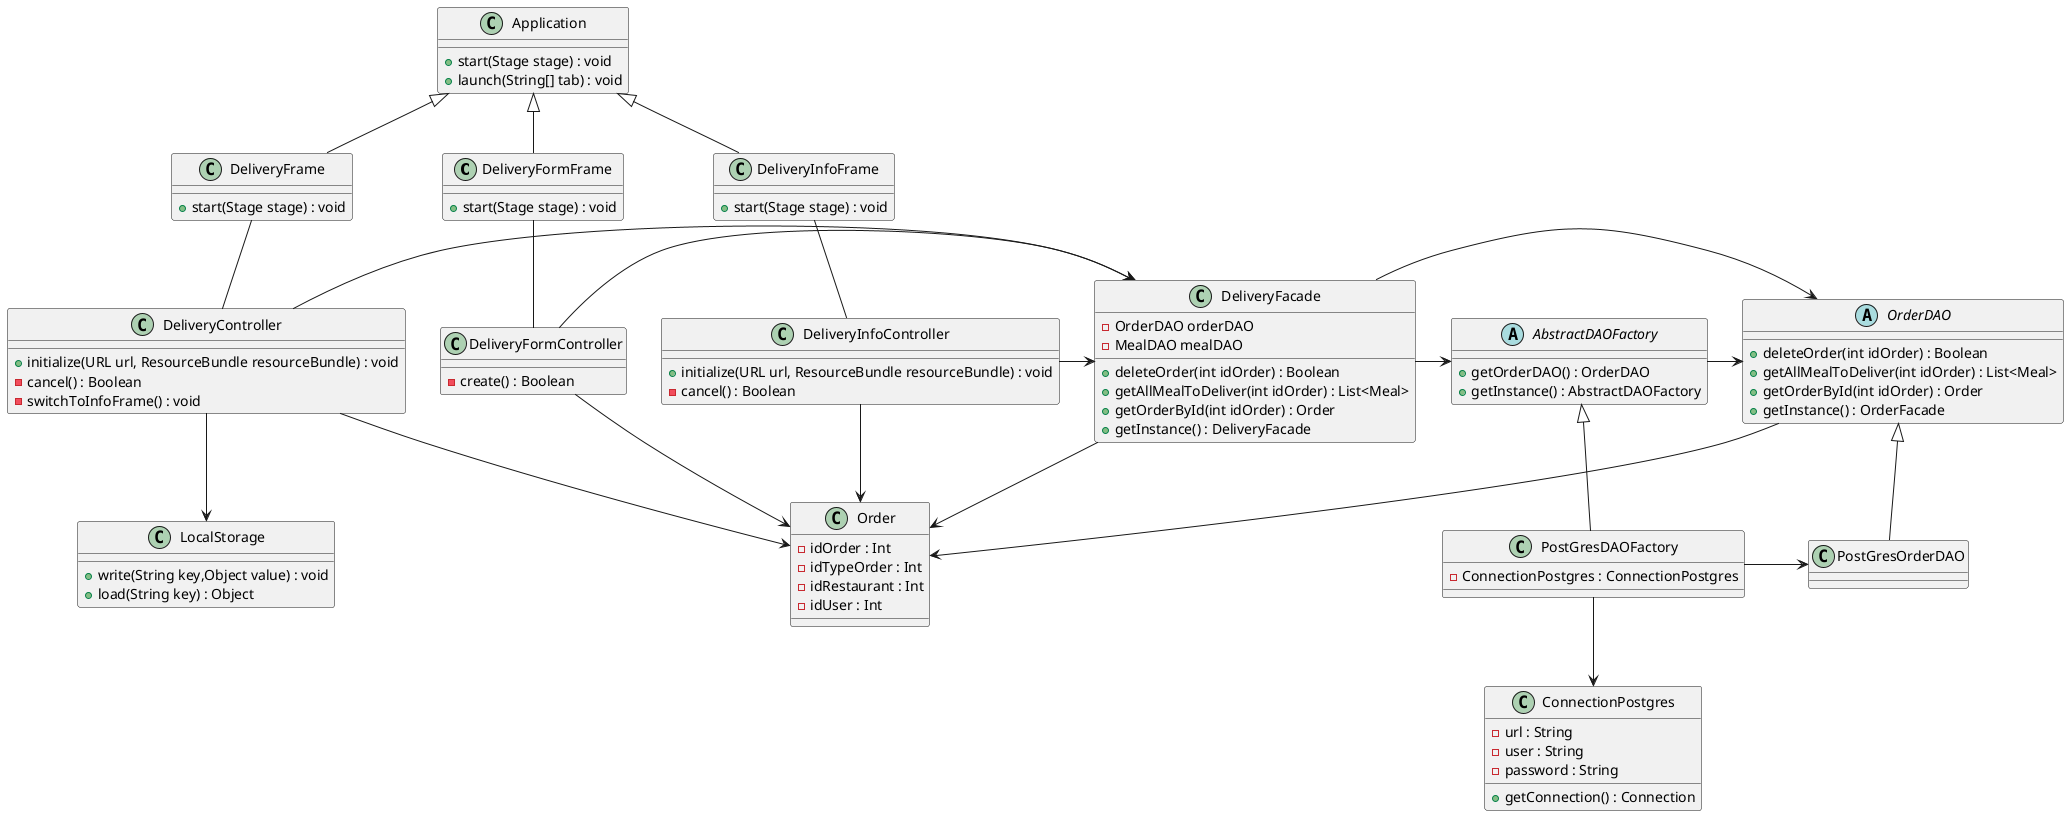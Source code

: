@startuml

class DeliveryFormFrame {
  + start(Stage stage) : void
}

class DeliveryInfoFrame {
  + start(Stage stage) : void
}

class DeliveryFrame {
  + start(Stage stage) : void
}

class Application {
  + start(Stage stage) : void
  + launch(String[] tab) : void
}

class DeliveryController {
  + initialize(URL url, ResourceBundle resourceBundle) : void
  - cancel() : Boolean
  - switchToInfoFrame() : void
}

class DeliveryFormController {
  - create() : Boolean
}

class DeliveryInfoController {
  + initialize(URL url, ResourceBundle resourceBundle) : void
  - cancel() : Boolean

}

class Order{
  - idOrder : Int
  - idTypeOrder : Int
  - idRestaurant : Int
  - idUser : Int
}


class DeliveryFacade{
  - OrderDAO orderDAO
  - MealDAO mealDAO
  + deleteOrder(int idOrder) : Boolean
  + getAllMealToDeliver(int idOrder) : List<Meal>
  + getOrderById(int idOrder) : Order
  + getInstance() : DeliveryFacade
}


abstract class AbstractDAOFactory{
  + getOrderDAO() : OrderDAO
  + getInstance() : AbstractDAOFactory
}

class PostGresDAOFactory{
  -ConnectionPostgres : ConnectionPostgres
}

class PostGresOrderDAO{}


abstract class OrderDAO{
  + deleteOrder(int idOrder) : Boolean
  + getAllMealToDeliver(int idOrder) : List<Meal>
  + getOrderById(int idOrder) : Order
  + getInstance() : OrderFacade
}

class ConnectionPostgres{
  - url : String
  - user : String
  - password : String
  + getConnection() : Connection
}

class LocalStorage{
 + write(String key,Object value) : void
 + load(String key) : Object
}

Application <|-- DeliveryFrame
Application <|-- DeliveryFormFrame
Application <|-- DeliveryInfoFrame

DeliveryController -> DeliveryFacade
DeliveryFormController -> DeliveryFacade
DeliveryInfoController -> DeliveryFacade

DeliveryController -> Order
DeliveryInfoController -> Order
DeliveryFormController -> Order

DeliveryFacade --> Order

DeliveryController --> LocalStorage

DeliveryFrame -- DeliveryController
DeliveryFormFrame -- DeliveryFormController
DeliveryInfoFrame -- DeliveryInfoController

DeliveryFacade -> OrderDAO
DeliveryFacade -> AbstractDAOFactory

AbstractDAOFactory <|-- PostGresDAOFactory
OrderDAO <|-- PostGresOrderDAO
PostGresDAOFactory --> ConnectionPostgres
PostGresDAOFactory -> PostGresOrderDAO
AbstractDAOFactory -> OrderDAO
OrderDAO -> Order

@enduml

